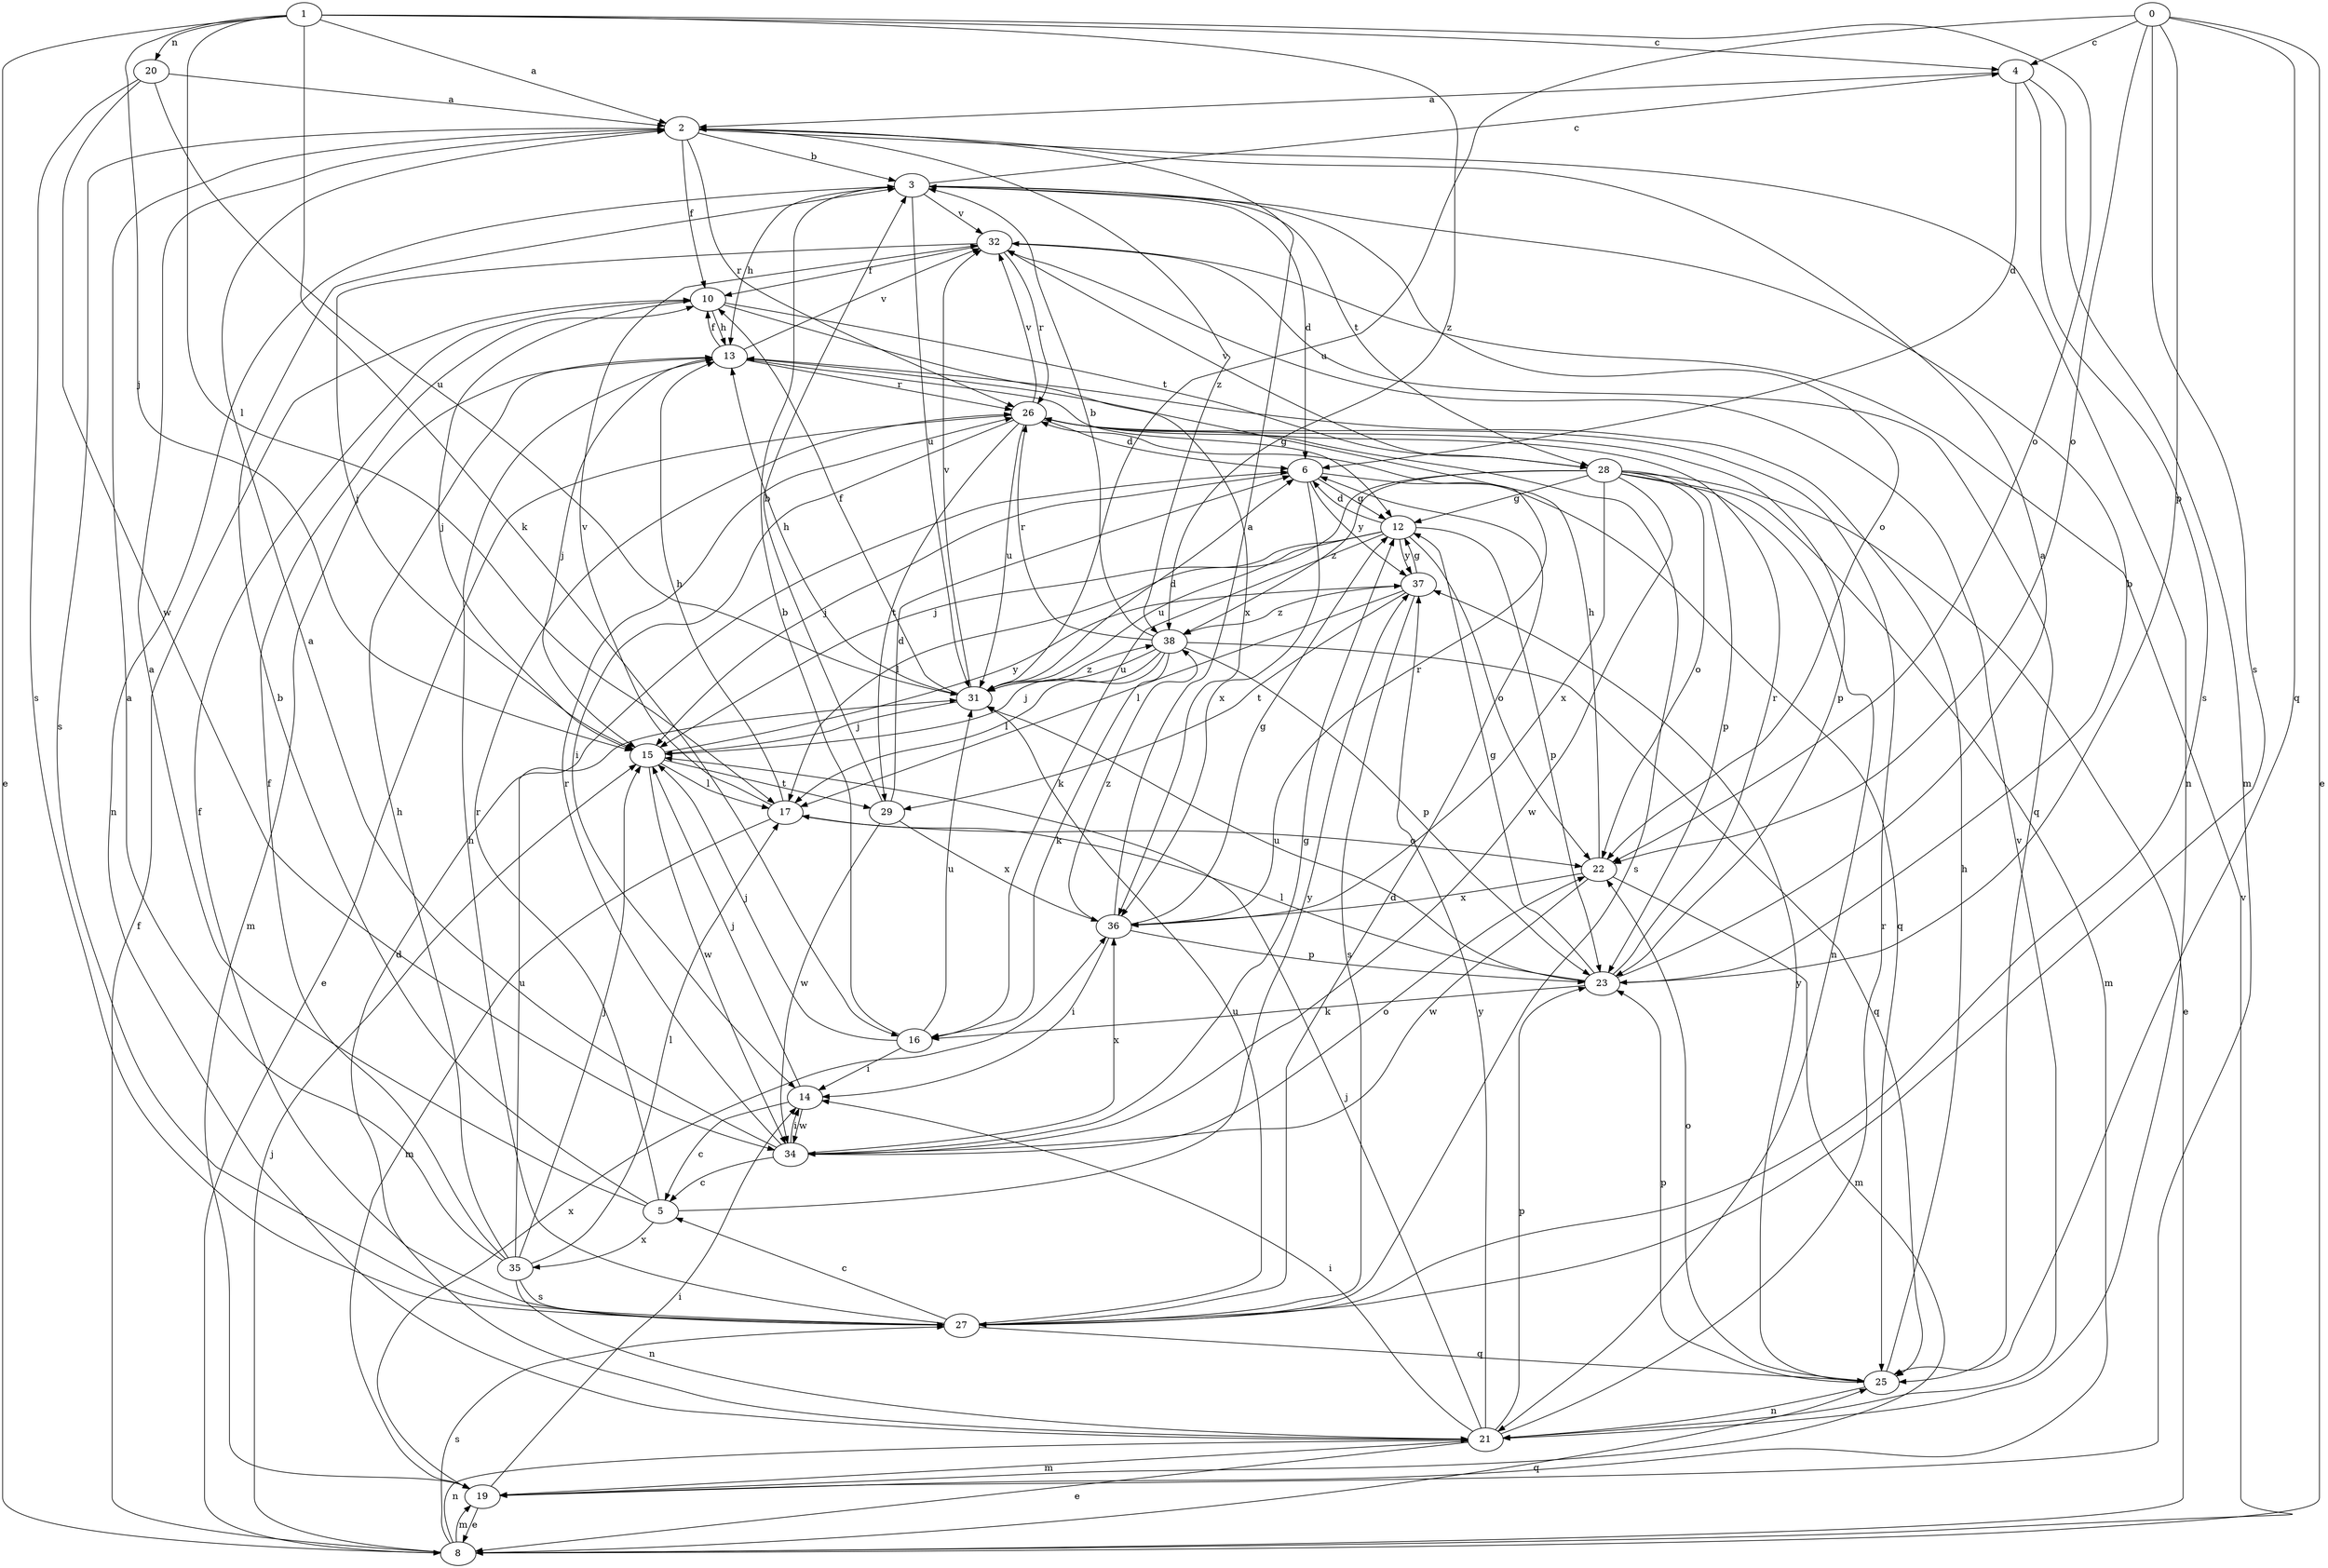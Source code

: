 strict digraph  {
0;
1;
2;
3;
4;
5;
6;
8;
10;
12;
13;
14;
15;
16;
17;
19;
20;
21;
22;
23;
25;
26;
27;
28;
29;
31;
32;
34;
35;
36;
37;
38;
0 -> 4  [label=c];
0 -> 8  [label=e];
0 -> 22  [label=o];
0 -> 23  [label=p];
0 -> 25  [label=q];
0 -> 27  [label=s];
0 -> 31  [label=u];
1 -> 2  [label=a];
1 -> 4  [label=c];
1 -> 8  [label=e];
1 -> 15  [label=j];
1 -> 16  [label=k];
1 -> 17  [label=l];
1 -> 20  [label=n];
1 -> 22  [label=o];
1 -> 38  [label=z];
2 -> 3  [label=b];
2 -> 10  [label=f];
2 -> 21  [label=n];
2 -> 26  [label=r];
2 -> 27  [label=s];
2 -> 38  [label=z];
3 -> 4  [label=c];
3 -> 6  [label=d];
3 -> 13  [label=h];
3 -> 21  [label=n];
3 -> 22  [label=o];
3 -> 28  [label=t];
3 -> 31  [label=u];
3 -> 32  [label=v];
4 -> 2  [label=a];
4 -> 6  [label=d];
4 -> 19  [label=m];
4 -> 27  [label=s];
5 -> 2  [label=a];
5 -> 3  [label=b];
5 -> 26  [label=r];
5 -> 35  [label=x];
5 -> 37  [label=y];
6 -> 12  [label=g];
6 -> 15  [label=j];
6 -> 25  [label=q];
6 -> 36  [label=x];
6 -> 37  [label=y];
8 -> 10  [label=f];
8 -> 15  [label=j];
8 -> 19  [label=m];
8 -> 21  [label=n];
8 -> 25  [label=q];
8 -> 27  [label=s];
8 -> 32  [label=v];
10 -> 13  [label=h];
10 -> 15  [label=j];
10 -> 28  [label=t];
10 -> 36  [label=x];
12 -> 6  [label=d];
12 -> 16  [label=k];
12 -> 17  [label=l];
12 -> 22  [label=o];
12 -> 23  [label=p];
12 -> 31  [label=u];
12 -> 37  [label=y];
13 -> 10  [label=f];
13 -> 12  [label=g];
13 -> 15  [label=j];
13 -> 19  [label=m];
13 -> 26  [label=r];
13 -> 32  [label=v];
14 -> 5  [label=c];
14 -> 15  [label=j];
14 -> 34  [label=w];
15 -> 17  [label=l];
15 -> 29  [label=t];
15 -> 34  [label=w];
15 -> 37  [label=y];
16 -> 3  [label=b];
16 -> 14  [label=i];
16 -> 15  [label=j];
16 -> 31  [label=u];
17 -> 13  [label=h];
17 -> 19  [label=m];
17 -> 22  [label=o];
17 -> 32  [label=v];
19 -> 8  [label=e];
19 -> 14  [label=i];
19 -> 36  [label=x];
20 -> 2  [label=a];
20 -> 27  [label=s];
20 -> 31  [label=u];
20 -> 34  [label=w];
21 -> 6  [label=d];
21 -> 8  [label=e];
21 -> 14  [label=i];
21 -> 15  [label=j];
21 -> 19  [label=m];
21 -> 23  [label=p];
21 -> 26  [label=r];
21 -> 32  [label=v];
21 -> 37  [label=y];
22 -> 13  [label=h];
22 -> 19  [label=m];
22 -> 34  [label=w];
22 -> 36  [label=x];
23 -> 2  [label=a];
23 -> 3  [label=b];
23 -> 12  [label=g];
23 -> 16  [label=k];
23 -> 17  [label=l];
23 -> 26  [label=r];
23 -> 31  [label=u];
25 -> 13  [label=h];
25 -> 21  [label=n];
25 -> 22  [label=o];
25 -> 23  [label=p];
25 -> 37  [label=y];
26 -> 6  [label=d];
26 -> 8  [label=e];
26 -> 14  [label=i];
26 -> 23  [label=p];
26 -> 27  [label=s];
26 -> 29  [label=t];
26 -> 31  [label=u];
26 -> 32  [label=v];
27 -> 5  [label=c];
27 -> 6  [label=d];
27 -> 10  [label=f];
27 -> 13  [label=h];
27 -> 25  [label=q];
27 -> 31  [label=u];
28 -> 8  [label=e];
28 -> 12  [label=g];
28 -> 15  [label=j];
28 -> 19  [label=m];
28 -> 21  [label=n];
28 -> 22  [label=o];
28 -> 23  [label=p];
28 -> 32  [label=v];
28 -> 34  [label=w];
28 -> 36  [label=x];
28 -> 38  [label=z];
29 -> 3  [label=b];
29 -> 6  [label=d];
29 -> 34  [label=w];
29 -> 36  [label=x];
31 -> 6  [label=d];
31 -> 10  [label=f];
31 -> 13  [label=h];
31 -> 15  [label=j];
31 -> 32  [label=v];
31 -> 38  [label=z];
32 -> 10  [label=f];
32 -> 15  [label=j];
32 -> 25  [label=q];
32 -> 26  [label=r];
34 -> 2  [label=a];
34 -> 5  [label=c];
34 -> 12  [label=g];
34 -> 14  [label=i];
34 -> 22  [label=o];
34 -> 26  [label=r];
34 -> 36  [label=x];
35 -> 2  [label=a];
35 -> 10  [label=f];
35 -> 13  [label=h];
35 -> 15  [label=j];
35 -> 17  [label=l];
35 -> 21  [label=n];
35 -> 27  [label=s];
35 -> 31  [label=u];
36 -> 2  [label=a];
36 -> 12  [label=g];
36 -> 14  [label=i];
36 -> 23  [label=p];
36 -> 26  [label=r];
36 -> 38  [label=z];
37 -> 12  [label=g];
37 -> 17  [label=l];
37 -> 27  [label=s];
37 -> 29  [label=t];
37 -> 38  [label=z];
38 -> 3  [label=b];
38 -> 15  [label=j];
38 -> 16  [label=k];
38 -> 17  [label=l];
38 -> 23  [label=p];
38 -> 25  [label=q];
38 -> 26  [label=r];
38 -> 31  [label=u];
}
